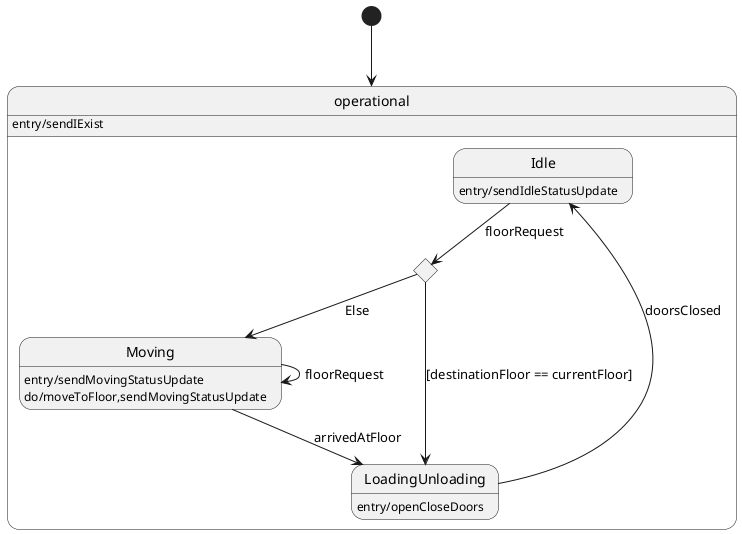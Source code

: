 @startuml
'https://plantuml.com/state-diagram

[*] --> operational

state operational {
    operational: entry/sendIExist
    state Idle{
        Idle: entry/sendIdleStatusUpdate
    }
    state Moving{
    Moving: entry/sendMovingStatusUpdate
    Moving: do/moveToFloor,sendMovingStatusUpdate
    }
    state LoadingUnloading{
        LoadingUnloading: entry/openCloseDoors

    }

    state c <<choice>>
}

Idle --> c: floorRequest
c --> LoadingUnloading: [destinationFloor == currentFloor]
c --> Moving: Else
Moving --> Moving: floorRequest
Moving --> LoadingUnloading: arrivedAtFloor
LoadingUnloading --> Idle: doorsClosed
@enduml